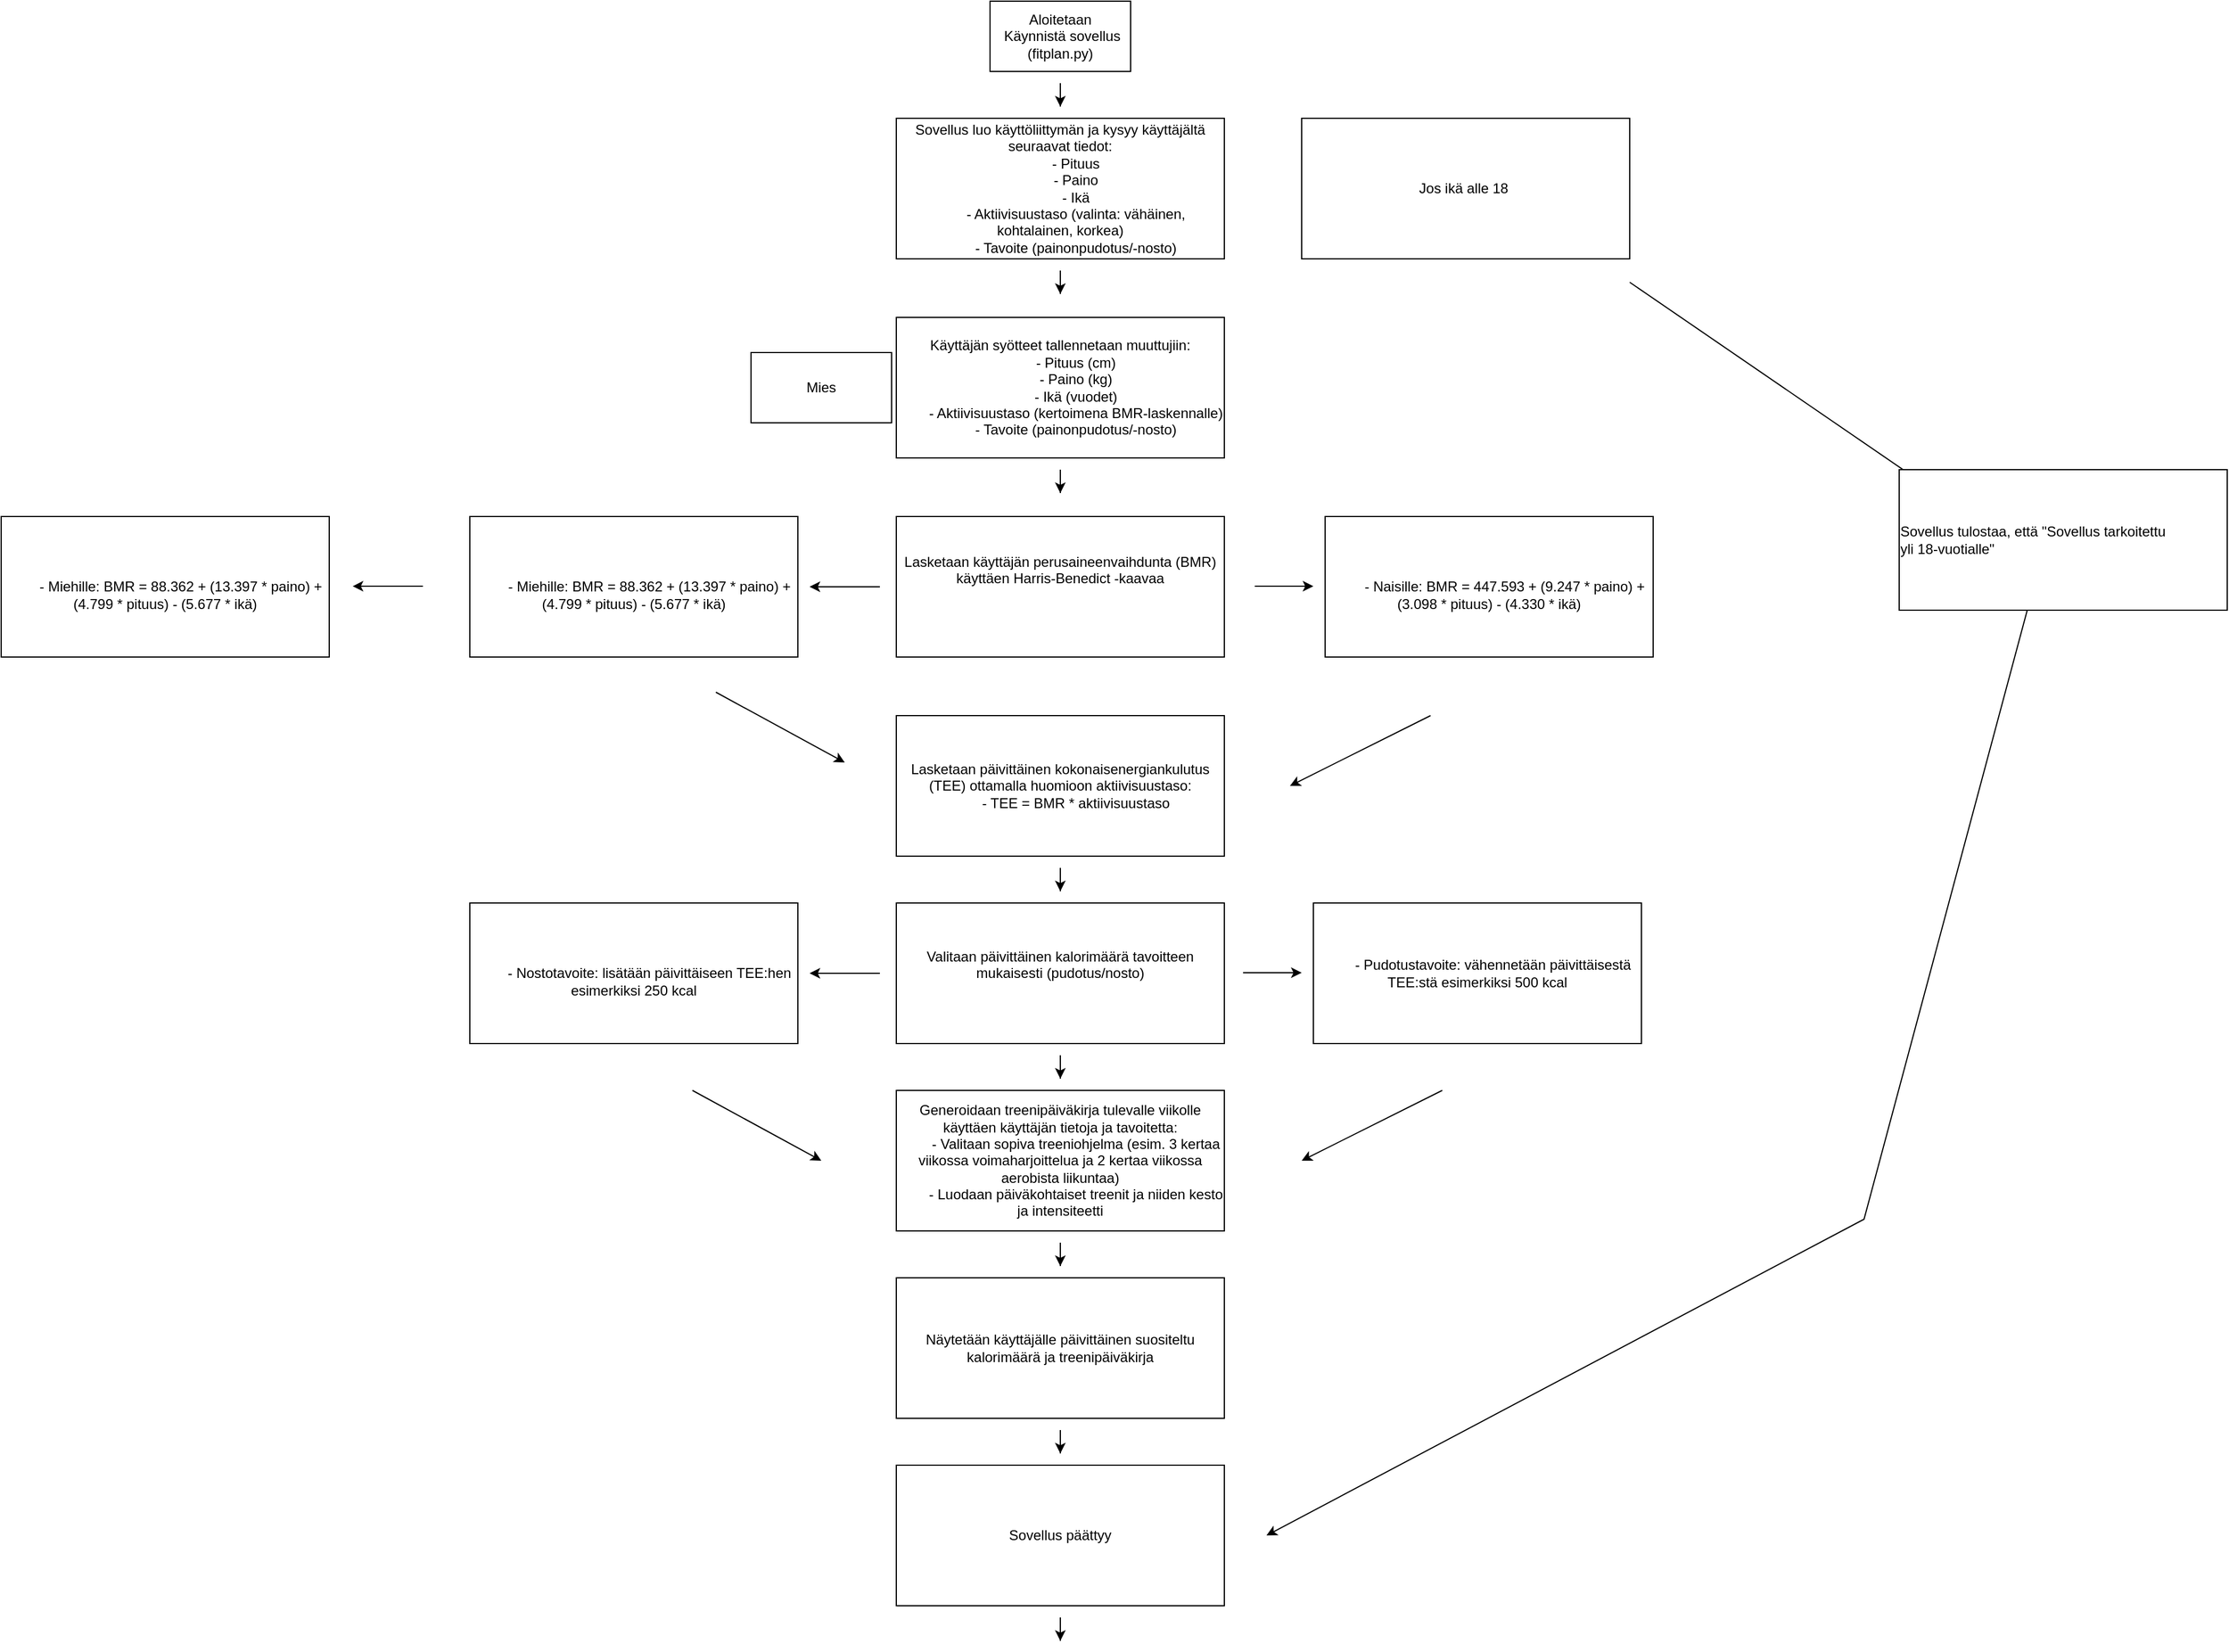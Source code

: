 <mxfile version="24.4.2" type="github">
  <diagram name="Sivu-1" id="mKQbyd3kxPPgr81X4ePe">
    <mxGraphModel dx="2442" dy="951" grid="1" gridSize="10" guides="1" tooltips="1" connect="1" arrows="1" fold="1" page="1" pageScale="1" pageWidth="827" pageHeight="1169" math="0" shadow="0">
      <root>
        <mxCell id="0" />
        <mxCell id="1" parent="0" />
        <mxCell id="0m5QerFudpK0_N1F6iSb-1" value="&lt;span style=&quot;text-align: start;&quot;&gt;&lt;span dir=&quot;ltr&quot; class=&quot;ui-provider da bai baj bak bal bam ban bao bap baq bar bas bat bau bav baw bax bay baz bba bbb bbc bbd bbe bbf bbg bbh bbi bbj bbk bbl bbm bbn bbo bbp&quot;&gt;Aloitetaan&lt;/span&gt;&lt;/span&gt;&lt;div&gt;&lt;span style=&quot;text-align: start;&quot;&gt;&lt;span dir=&quot;ltr&quot; class=&quot;ui-provider da bai baj bak bal bam ban bao bap baq bar bas bat bau bav baw bax bay baz bba bbb bbc bbd bbe bbf bbg bbh bbi bbj bbk bbl bbm bbn bbo bbp&quot;&gt;&amp;nbsp;Käynnistä sovellus (fitplan.py)&lt;/span&gt;&lt;/span&gt;&lt;/div&gt;" style="rounded=0;whiteSpace=wrap;html=1;" parent="1" vertex="1">
          <mxGeometry x="354" y="70" width="120" height="60" as="geometry" />
        </mxCell>
        <mxCell id="0m5QerFudpK0_N1F6iSb-3" value="" style="endArrow=classic;html=1;rounded=0;" parent="1" edge="1">
          <mxGeometry width="50" height="50" relative="1" as="geometry">
            <mxPoint x="414" y="140" as="sourcePoint" />
            <mxPoint x="414" y="160" as="targetPoint" />
            <Array as="points">
              <mxPoint x="414" y="160" />
              <mxPoint x="414" y="150" />
            </Array>
          </mxGeometry>
        </mxCell>
        <mxCell id="0m5QerFudpK0_N1F6iSb-4" value="&lt;span style=&quot;text-align: start;&quot;&gt;&lt;span dir=&quot;ltr&quot; class=&quot;ui-provider da bai baj bak bal bam ban bao bap baq bar bas bat bau bav baw bax bay baz bba bbb bbc bbd bbe bbf bbg bbh bbi bbj bbk bbl bbm bbn bbo bbp&quot;&gt;Sovellus luo käyttöliittymän ja kysyy käyttäjältä seuraavat tiedot:&lt;br&gt;&amp;nbsp;&amp;nbsp;&amp;nbsp;&amp;nbsp;&amp;nbsp;&amp;nbsp;&amp;nbsp; - Pituus&lt;br&gt;&amp;nbsp;&amp;nbsp;&amp;nbsp;&amp;nbsp;&amp;nbsp;&amp;nbsp;&amp;nbsp; - Paino&lt;br&gt;&amp;nbsp;&amp;nbsp;&amp;nbsp;&amp;nbsp;&amp;nbsp;&amp;nbsp;&amp;nbsp; - Ikä&lt;br&gt;&amp;nbsp;&amp;nbsp;&amp;nbsp;&amp;nbsp;&amp;nbsp;&amp;nbsp;&amp;nbsp; - Aktiivisuustaso (valinta: vähäinen, kohtalainen, korkea)&lt;br&gt;&amp;nbsp;&amp;nbsp;&amp;nbsp;&amp;nbsp;&amp;nbsp;&amp;nbsp;&amp;nbsp; - Tavoite (painonpudotus/-nosto)&lt;/span&gt;&lt;/span&gt;" style="rounded=0;whiteSpace=wrap;html=1;" parent="1" vertex="1">
          <mxGeometry x="274" y="170" width="280" height="120" as="geometry" />
        </mxCell>
        <mxCell id="0m5QerFudpK0_N1F6iSb-5" value="" style="endArrow=classic;html=1;rounded=0;" parent="1" edge="1">
          <mxGeometry width="50" height="50" relative="1" as="geometry">
            <mxPoint x="414" y="300" as="sourcePoint" />
            <mxPoint x="414" y="320" as="targetPoint" />
            <Array as="points">
              <mxPoint x="414" y="320" />
              <mxPoint x="414" y="310" />
            </Array>
          </mxGeometry>
        </mxCell>
        <mxCell id="0m5QerFudpK0_N1F6iSb-6" value="&lt;span style=&quot;text-align: start;&quot;&gt;&lt;span dir=&quot;ltr&quot; class=&quot;ui-provider da bai baj bak bal bam ban bao bap baq bar bas bat bau bav baw bax bay baz bba bbb bbc bbd bbe bbf bbg bbh bbi bbj bbk bbl bbm bbn bbo bbp&quot;&gt;Käyttäjän syötteet tallennetaan muuttujiin:&lt;br&gt;&amp;nbsp;&amp;nbsp;&amp;nbsp;&amp;nbsp;&amp;nbsp;&amp;nbsp;&amp;nbsp; - Pituus (cm)&lt;br&gt;&amp;nbsp;&amp;nbsp;&amp;nbsp;&amp;nbsp;&amp;nbsp;&amp;nbsp;&amp;nbsp; - Paino (kg)&lt;br&gt;&amp;nbsp;&amp;nbsp;&amp;nbsp;&amp;nbsp;&amp;nbsp;&amp;nbsp;&amp;nbsp; - Ikä (vuodet)&lt;br&gt;&amp;nbsp;&amp;nbsp;&amp;nbsp;&amp;nbsp;&amp;nbsp;&amp;nbsp;&amp;nbsp; - Aktiivisuustaso (kertoimena BMR-laskennalle)&lt;br&gt;&amp;nbsp;&amp;nbsp;&amp;nbsp;&amp;nbsp;&amp;nbsp;&amp;nbsp;&amp;nbsp; - Tavoite (painonpudotus/-nosto)&lt;/span&gt;&lt;/span&gt;" style="rounded=0;whiteSpace=wrap;html=1;" parent="1" vertex="1">
          <mxGeometry x="274" y="340" width="280" height="120" as="geometry" />
        </mxCell>
        <mxCell id="0m5QerFudpK0_N1F6iSb-7" value="" style="endArrow=classic;html=1;rounded=0;" parent="1" edge="1">
          <mxGeometry width="50" height="50" relative="1" as="geometry">
            <mxPoint x="414" y="470" as="sourcePoint" />
            <mxPoint x="414" y="490" as="targetPoint" />
            <Array as="points">
              <mxPoint x="414" y="490" />
              <mxPoint x="414" y="480" />
            </Array>
          </mxGeometry>
        </mxCell>
        <mxCell id="0m5QerFudpK0_N1F6iSb-8" value="&lt;span style=&quot;caret-color: rgb(0, 0, 0); color: rgb(0, 0, 0); font-style: normal; font-variant-caps: normal; font-weight: 400; letter-spacing: normal; orphans: auto; text-align: start; text-indent: 0px; text-transform: none; white-space: normal; widows: auto; word-spacing: 0px; -webkit-text-stroke-width: 0px; text-decoration: none;&quot;&gt;&lt;span dir=&quot;ltr&quot; class=&quot;ui-provider da bai baj bak bal bam ban bao bap baq bar bas bat bau bav baw bax bay baz bba bbb bbc bbd bbe bbf bbg bbh bbi bbj bbk bbl bbm bbn bbo bbp&quot;&gt;Lasketaan käyttäjän perusaineenvaihdunta (BMR) käyttäen Harris-Benedict -kaavaa&lt;br&gt;&amp;nbsp; &amp;nbsp; &amp;nbsp;&amp;nbsp;&lt;br&gt;&lt;br&gt;&lt;/span&gt;&lt;/span&gt;" style="rounded=0;whiteSpace=wrap;html=1;" parent="1" vertex="1">
          <mxGeometry x="274" y="510" width="280" height="120" as="geometry" />
        </mxCell>
        <mxCell id="0m5QerFudpK0_N1F6iSb-10" value="&lt;span style=&quot;text-align: start;&quot;&gt;&lt;span dir=&quot;ltr&quot; class=&quot;ui-provider da bai baj bak bal bam ban bao bap baq bar bas bat bau bav baw bax bay baz bba bbb bbc bbd bbe bbf bbg bbh bbi bbj bbk bbl bbm bbn bbo bbp&quot;&gt;Lasketaan päivittäinen kokonaisenergiankulutus (TEE) ottamalla huomioon aktiivisuustaso:&lt;br&gt;&amp;nbsp;&amp;nbsp;&amp;nbsp;&amp;nbsp;&amp;nbsp;&amp;nbsp;&amp;nbsp; - TEE = BMR * aktiivisuustaso&lt;/span&gt;&lt;/span&gt;" style="rounded=0;whiteSpace=wrap;html=1;" parent="1" vertex="1">
          <mxGeometry x="274" y="680" width="280" height="120" as="geometry" />
        </mxCell>
        <mxCell id="0m5QerFudpK0_N1F6iSb-11" value="" style="endArrow=classic;html=1;rounded=0;" parent="1" edge="1">
          <mxGeometry width="50" height="50" relative="1" as="geometry">
            <mxPoint x="414" y="810" as="sourcePoint" />
            <mxPoint x="414" y="830" as="targetPoint" />
            <Array as="points">
              <mxPoint x="414" y="830" />
              <mxPoint x="414" y="820" />
            </Array>
          </mxGeometry>
        </mxCell>
        <mxCell id="0m5QerFudpK0_N1F6iSb-12" value="&lt;span style=&quot;text-align: start;&quot;&gt;&lt;span dir=&quot;ltr&quot; class=&quot;ui-provider da bai baj bak bal bam ban bao bap baq bar bas bat bau bav baw bax bay baz bba bbb bbc bbd bbe bbf bbg bbh bbi bbj bbk bbl bbm bbn bbo bbp&quot;&gt;Valitaan päivittäinen kalorimäärä tavoitteen mukaisesti (pudotus/nosto)&lt;br&gt;&amp;nbsp; &amp;nbsp; &amp;nbsp;&lt;/span&gt;&lt;/span&gt;" style="rounded=0;whiteSpace=wrap;html=1;" parent="1" vertex="1">
          <mxGeometry x="274" y="840" width="280" height="120" as="geometry" />
        </mxCell>
        <mxCell id="0m5QerFudpK0_N1F6iSb-13" value="" style="endArrow=classic;html=1;rounded=0;" parent="1" edge="1">
          <mxGeometry width="50" height="50" relative="1" as="geometry">
            <mxPoint x="414" y="970" as="sourcePoint" />
            <mxPoint x="414" y="990" as="targetPoint" />
            <Array as="points">
              <mxPoint x="414" y="990" />
              <mxPoint x="414" y="980" />
            </Array>
          </mxGeometry>
        </mxCell>
        <mxCell id="0m5QerFudpK0_N1F6iSb-14" value="&lt;span style=&quot;text-align: start;&quot;&gt;&lt;span dir=&quot;ltr&quot; class=&quot;ui-provider da bai baj bak bal bam ban bao bap baq bar bas bat bau bav baw bax bay baz bba bbb bbc bbd bbe bbf bbg bbh bbi bbj bbk bbl bbm bbn bbo bbp&quot;&gt;Generoidaan treenipäiväkirja tulevalle viikolle käyttäen käyttäjän tietoja ja tavoitetta:&lt;br&gt;&amp;nbsp;&amp;nbsp;&amp;nbsp;&amp;nbsp;&amp;nbsp;&amp;nbsp;&amp;nbsp; - Valitaan sopiva treeniohjelma (esim. 3 kertaa viikossa voimaharjoittelua ja 2 kertaa viikossa aerobista liikuntaa)&lt;br&gt;&amp;nbsp;&amp;nbsp;&amp;nbsp;&amp;nbsp;&amp;nbsp;&amp;nbsp;&amp;nbsp; - Luodaan päiväkohtaiset treenit ja niiden kesto ja intensiteetti&lt;/span&gt;&lt;/span&gt;" style="rounded=0;whiteSpace=wrap;html=1;" parent="1" vertex="1">
          <mxGeometry x="274" y="1000" width="280" height="120" as="geometry" />
        </mxCell>
        <mxCell id="0m5QerFudpK0_N1F6iSb-15" value="" style="endArrow=classic;html=1;rounded=0;" parent="1" edge="1">
          <mxGeometry width="50" height="50" relative="1" as="geometry">
            <mxPoint x="414" y="1130" as="sourcePoint" />
            <mxPoint x="414" y="1150" as="targetPoint" />
            <Array as="points">
              <mxPoint x="414" y="1150" />
              <mxPoint x="414" y="1140" />
            </Array>
          </mxGeometry>
        </mxCell>
        <mxCell id="0m5QerFudpK0_N1F6iSb-16" value="&lt;span style=&quot;text-align: start;&quot;&gt;&lt;span dir=&quot;ltr&quot; class=&quot;ui-provider da bai baj bak bal bam ban bao bap baq bar bas bat bau bav baw bax bay baz bba bbb bbc bbd bbe bbf bbg bbh bbi bbj bbk bbl bbm bbn bbo bbp&quot;&gt;Näytetään käyttäjälle päivittäinen suositeltu kalorimäärä ja treenipäiväkirja&lt;/span&gt;&lt;/span&gt;" style="rounded=0;whiteSpace=wrap;html=1;" parent="1" vertex="1">
          <mxGeometry x="274" y="1160" width="280" height="120" as="geometry" />
        </mxCell>
        <mxCell id="0m5QerFudpK0_N1F6iSb-17" value="" style="endArrow=classic;html=1;rounded=0;" parent="1" edge="1">
          <mxGeometry width="50" height="50" relative="1" as="geometry">
            <mxPoint x="414" y="1290" as="sourcePoint" />
            <mxPoint x="414" y="1310" as="targetPoint" />
            <Array as="points">
              <mxPoint x="414" y="1310" />
              <mxPoint x="414" y="1300" />
            </Array>
          </mxGeometry>
        </mxCell>
        <mxCell id="0m5QerFudpK0_N1F6iSb-18" value="&lt;span style=&quot;text-align: start;&quot;&gt;&lt;span dir=&quot;ltr&quot; class=&quot;ui-provider da bai baj bak bal bam ban bao bap baq bar bas bat bau bav baw bax bay baz bba bbb bbc bbd bbe bbf bbg bbh bbi bbj bbk bbl bbm bbn bbo bbp&quot;&gt;Sovellus päättyy&lt;/span&gt;&lt;/span&gt;" style="rounded=0;whiteSpace=wrap;html=1;" parent="1" vertex="1">
          <mxGeometry x="274" y="1320" width="280" height="120" as="geometry" />
        </mxCell>
        <mxCell id="0m5QerFudpK0_N1F6iSb-19" value="" style="endArrow=classic;html=1;rounded=0;" parent="1" edge="1">
          <mxGeometry width="50" height="50" relative="1" as="geometry">
            <mxPoint x="414" y="1450" as="sourcePoint" />
            <mxPoint x="414" y="1470" as="targetPoint" />
            <Array as="points">
              <mxPoint x="414" y="1470" />
              <mxPoint x="414" y="1460" />
            </Array>
          </mxGeometry>
        </mxCell>
        <mxCell id="0m5QerFudpK0_N1F6iSb-20" value="&lt;span style=&quot;caret-color: rgb(0, 0, 0); color: rgb(0, 0, 0); font-style: normal; font-variant-caps: normal; font-weight: 400; letter-spacing: normal; orphans: auto; text-align: start; text-indent: 0px; text-transform: none; white-space: normal; widows: auto; word-spacing: 0px; -webkit-text-stroke-width: 0px; text-decoration: none;&quot;&gt;&lt;span dir=&quot;ltr&quot; class=&quot;ui-provider da bai baj bak bal bam ban bao bap baq bar bas bat bau bav baw bax bay baz bba bbb bbc bbd bbe bbf bbg bbh bbi bbj bbk bbl bbm bbn bbo bbp&quot;&gt;&lt;br&gt;&amp;nbsp;&amp;nbsp;&amp;nbsp;&amp;nbsp;&amp;nbsp;&amp;nbsp;&amp;nbsp; - Miehille: BMR = 88.362 + (13.397 * paino) + (4.799 * pituus) - (5.677 * ikä)&lt;br&gt;&lt;/span&gt;&lt;/span&gt;" style="rounded=0;whiteSpace=wrap;html=1;" parent="1" vertex="1">
          <mxGeometry x="-90" y="510" width="280" height="120" as="geometry" />
        </mxCell>
        <mxCell id="0m5QerFudpK0_N1F6iSb-22" value="" style="endArrow=classic;html=1;rounded=0;" parent="1" edge="1">
          <mxGeometry width="50" height="50" relative="1" as="geometry">
            <mxPoint x="260" y="570" as="sourcePoint" />
            <mxPoint x="200" y="570" as="targetPoint" />
            <Array as="points">
              <mxPoint x="230" y="570" />
              <mxPoint x="220" y="570" />
            </Array>
          </mxGeometry>
        </mxCell>
        <mxCell id="0m5QerFudpK0_N1F6iSb-23" value="" style="endArrow=classic;html=1;rounded=0;" parent="1" edge="1">
          <mxGeometry width="50" height="50" relative="1" as="geometry">
            <mxPoint x="580" y="569.5" as="sourcePoint" />
            <mxPoint x="630" y="569.5" as="targetPoint" />
            <Array as="points" />
          </mxGeometry>
        </mxCell>
        <mxCell id="0m5QerFudpK0_N1F6iSb-24" value="&lt;span style=&quot;caret-color: rgb(0, 0, 0); color: rgb(0, 0, 0); font-style: normal; font-variant-caps: normal; font-weight: 400; letter-spacing: normal; orphans: auto; text-align: start; text-indent: 0px; text-transform: none; white-space: normal; widows: auto; word-spacing: 0px; -webkit-text-stroke-width: 0px; text-decoration: none;&quot;&gt;&lt;span dir=&quot;ltr&quot; class=&quot;ui-provider da bai baj bak bal bam ban bao bap baq bar bas bat bau bav baw bax bay baz bba bbb bbc bbd bbe bbf bbg bbh bbi bbj bbk bbl bbm bbn bbo bbp&quot;&gt;&lt;br&gt;&amp;nbsp; &amp;nbsp; &amp;nbsp; &amp;nbsp; - Naisille: BMR = 447.593 + (9.247 * paino) + (3.098 * pituus) - (4.330 * ikä)&lt;/span&gt;&lt;/span&gt;" style="rounded=0;whiteSpace=wrap;html=1;" parent="1" vertex="1">
          <mxGeometry x="640" y="510" width="280" height="120" as="geometry" />
        </mxCell>
        <mxCell id="0m5QerFudpK0_N1F6iSb-26" value="" style="endArrow=classic;html=1;rounded=0;" parent="1" edge="1">
          <mxGeometry width="50" height="50" relative="1" as="geometry">
            <mxPoint x="730" y="680" as="sourcePoint" />
            <mxPoint x="610" y="740" as="targetPoint" />
            <Array as="points" />
          </mxGeometry>
        </mxCell>
        <mxCell id="0m5QerFudpK0_N1F6iSb-27" value="" style="endArrow=classic;html=1;rounded=0;" parent="1" edge="1">
          <mxGeometry width="50" height="50" relative="1" as="geometry">
            <mxPoint x="120" y="660" as="sourcePoint" />
            <mxPoint x="230" y="720" as="targetPoint" />
            <Array as="points" />
          </mxGeometry>
        </mxCell>
        <mxCell id="0m5QerFudpK0_N1F6iSb-28" value="&lt;span style=&quot;text-align: start;&quot;&gt;&lt;span dir=&quot;ltr&quot; class=&quot;ui-provider da bai baj bak bal bam ban bao bap baq bar bas bat bau bav baw bax bay baz bba bbb bbc bbd bbe bbf bbg bbh bbi bbj bbk bbl bbm bbn bbo bbp&quot;&gt;&lt;br&gt;&amp;nbsp;&amp;nbsp;&amp;nbsp;&amp;nbsp;&amp;nbsp;&amp;nbsp;&amp;nbsp; - Nostotavoite: lisätään päivittäiseen TEE:hen esimerkiksi 250 kcal&lt;/span&gt;&lt;/span&gt;" style="rounded=0;whiteSpace=wrap;html=1;" parent="1" vertex="1">
          <mxGeometry x="-90" y="840" width="280" height="120" as="geometry" />
        </mxCell>
        <mxCell id="0m5QerFudpK0_N1F6iSb-29" value="&lt;span style=&quot;text-align: start;&quot;&gt;&lt;span dir=&quot;ltr&quot; class=&quot;ui-provider da bai baj bak bal bam ban bao bap baq bar bas bat bau bav baw bax bay baz bba bbb bbc bbd bbe bbf bbg bbh bbi bbj bbk bbl bbm bbn bbo bbp&quot;&gt;&lt;br&gt;&amp;nbsp;&amp;nbsp;&amp;nbsp;&amp;nbsp;&amp;nbsp;&amp;nbsp;&amp;nbsp; - Pudotustavoite: vähennetään päivittäisestä TEE:stä esimerkiksi 500 kcal&lt;br&gt;&amp;nbsp; &amp;nbsp; &amp;nbsp; &amp;nbsp;&amp;nbsp;&lt;/span&gt;&lt;/span&gt;" style="rounded=0;whiteSpace=wrap;html=1;" parent="1" vertex="1">
          <mxGeometry x="630" y="840" width="280" height="120" as="geometry" />
        </mxCell>
        <mxCell id="0m5QerFudpK0_N1F6iSb-30" value="" style="endArrow=classic;html=1;rounded=0;" parent="1" edge="1">
          <mxGeometry width="50" height="50" relative="1" as="geometry">
            <mxPoint x="570" y="899.5" as="sourcePoint" />
            <mxPoint x="620" y="899.5" as="targetPoint" />
            <Array as="points" />
          </mxGeometry>
        </mxCell>
        <mxCell id="0m5QerFudpK0_N1F6iSb-32" value="" style="endArrow=classic;html=1;rounded=0;" parent="1" edge="1">
          <mxGeometry width="50" height="50" relative="1" as="geometry">
            <mxPoint x="260" y="900" as="sourcePoint" />
            <mxPoint x="200" y="900" as="targetPoint" />
            <Array as="points" />
          </mxGeometry>
        </mxCell>
        <mxCell id="0m5QerFudpK0_N1F6iSb-33" value="" style="endArrow=classic;html=1;rounded=0;" parent="1" edge="1">
          <mxGeometry width="50" height="50" relative="1" as="geometry">
            <mxPoint x="100" y="1000" as="sourcePoint" />
            <mxPoint x="210" y="1060" as="targetPoint" />
            <Array as="points" />
          </mxGeometry>
        </mxCell>
        <mxCell id="0m5QerFudpK0_N1F6iSb-34" value="" style="endArrow=classic;html=1;rounded=0;" parent="1" edge="1">
          <mxGeometry width="50" height="50" relative="1" as="geometry">
            <mxPoint x="740" y="1000" as="sourcePoint" />
            <mxPoint x="620" y="1060" as="targetPoint" />
            <Array as="points" />
          </mxGeometry>
        </mxCell>
        <mxCell id="0m5QerFudpK0_N1F6iSb-36" value="&lt;span style=&quot;caret-color: rgb(0, 0, 0); color: rgb(0, 0, 0); font-style: normal; font-variant-caps: normal; font-weight: 400; letter-spacing: normal; orphans: auto; text-align: start; text-indent: 0px; text-transform: none; white-space: normal; widows: auto; word-spacing: 0px; -webkit-text-stroke-width: 0px; text-decoration: none;&quot;&gt;&lt;span dir=&quot;ltr&quot; class=&quot;ui-provider da bai baj bak bal bam ban bao bap baq bar bas bat bau bav baw bax bay baz bba bbb bbc bbd bbe bbf bbg bbh bbi bbj bbk bbl bbm bbn bbo bbp&quot;&gt;&lt;br&gt;&amp;nbsp;&amp;nbsp;&amp;nbsp;&amp;nbsp;&amp;nbsp;&amp;nbsp;&amp;nbsp; - Miehille: BMR = 88.362 + (13.397 * paino) + (4.799 * pituus) - (5.677 * ikä)&lt;br&gt;&lt;/span&gt;&lt;/span&gt;" style="rounded=0;whiteSpace=wrap;html=1;" parent="1" vertex="1">
          <mxGeometry x="-490" y="510" width="280" height="120" as="geometry" />
        </mxCell>
        <mxCell id="0m5QerFudpK0_N1F6iSb-37" value="" style="endArrow=classic;html=1;rounded=0;" parent="1" edge="1">
          <mxGeometry width="50" height="50" relative="1" as="geometry">
            <mxPoint x="-130" y="569.52" as="sourcePoint" />
            <mxPoint x="-190" y="569.52" as="targetPoint" />
            <Array as="points">
              <mxPoint x="-180" y="569.52" />
              <mxPoint x="-160" y="569.52" />
              <mxPoint x="-170" y="569.52" />
            </Array>
          </mxGeometry>
        </mxCell>
        <mxCell id="0m5QerFudpK0_N1F6iSb-38" value="&lt;div style=&quot;text-align: start;&quot;&gt;Jos ikä alle 18&amp;nbsp;&lt;/div&gt;" style="rounded=0;whiteSpace=wrap;html=1;" parent="1" vertex="1">
          <mxGeometry x="620" y="170" width="280" height="120" as="geometry" />
        </mxCell>
        <mxCell id="0m5QerFudpK0_N1F6iSb-39" value="" style="endArrow=classic;html=1;rounded=0;" parent="1" edge="1">
          <mxGeometry width="50" height="50" relative="1" as="geometry">
            <mxPoint x="900" y="310" as="sourcePoint" />
            <mxPoint x="590" y="1380" as="targetPoint" />
            <Array as="points">
              <mxPoint x="1250" y="550" />
              <mxPoint x="1100" y="1110" />
            </Array>
          </mxGeometry>
        </mxCell>
        <mxCell id="0m5QerFudpK0_N1F6iSb-40" value="&lt;div style=&quot;text-align: start;&quot;&gt;Sovellus tulostaa, että &quot;Sovellus tarkoitettu &amp;nbsp; &amp;nbsp; &amp;nbsp; &amp;nbsp; &amp;nbsp; &amp;nbsp; yli 18-vuotialle&quot;&lt;/div&gt;" style="rounded=0;whiteSpace=wrap;html=1;" parent="1" vertex="1">
          <mxGeometry x="1130" y="470" width="280" height="120" as="geometry" />
        </mxCell>
        <mxCell id="co7VD3hLq3T6lfHDUUdx-1" value="Mies" style="rounded=0;whiteSpace=wrap;html=1;" vertex="1" parent="1">
          <mxGeometry x="150" y="370" width="120" height="60" as="geometry" />
        </mxCell>
      </root>
    </mxGraphModel>
  </diagram>
</mxfile>
